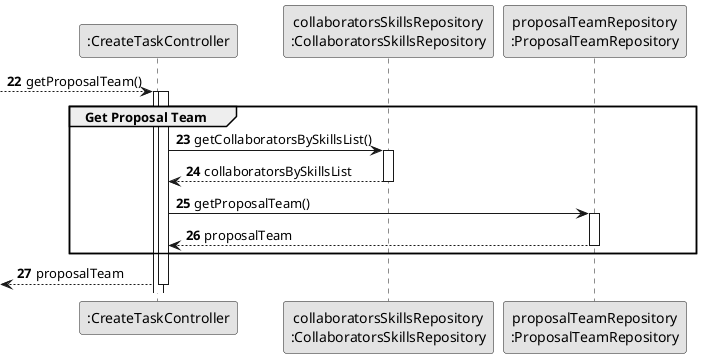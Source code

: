 @startuml
skinparam monochrome true
skinparam packageStyle rectangle
skinparam shadowing false

participant ":CreateTaskController" as CTRL
participant "collaboratorsSkillsRepository\n:CollaboratorsSkillsRepository" as CollaboratorsSkillsRepository
participant "proposalTeamRepository\n:ProposalTeamRepository" as ProposalTeamRepository

autonumber 22

--> CTRL : getProposalTeam()

group Get Proposal Team

    activate CTRL

    activate CTRL

        CTRL -> CollaboratorsSkillsRepository : getCollaboratorsBySkillsList()
    activate CollaboratorsSkillsRepository

    CollaboratorsSkillsRepository --> CTRL: collaboratorsBySkillsList
    deactivate CollaboratorsSkillsRepository

        CTRL -> ProposalTeamRepository : getProposalTeam()
    activate ProposalTeamRepository

    ProposalTeamRepository --> CTRL : proposalTeam
    deactivate ProposalTeamRepository
end
<-- CTRL : proposalTeam
deactivate CTRL
@enduml